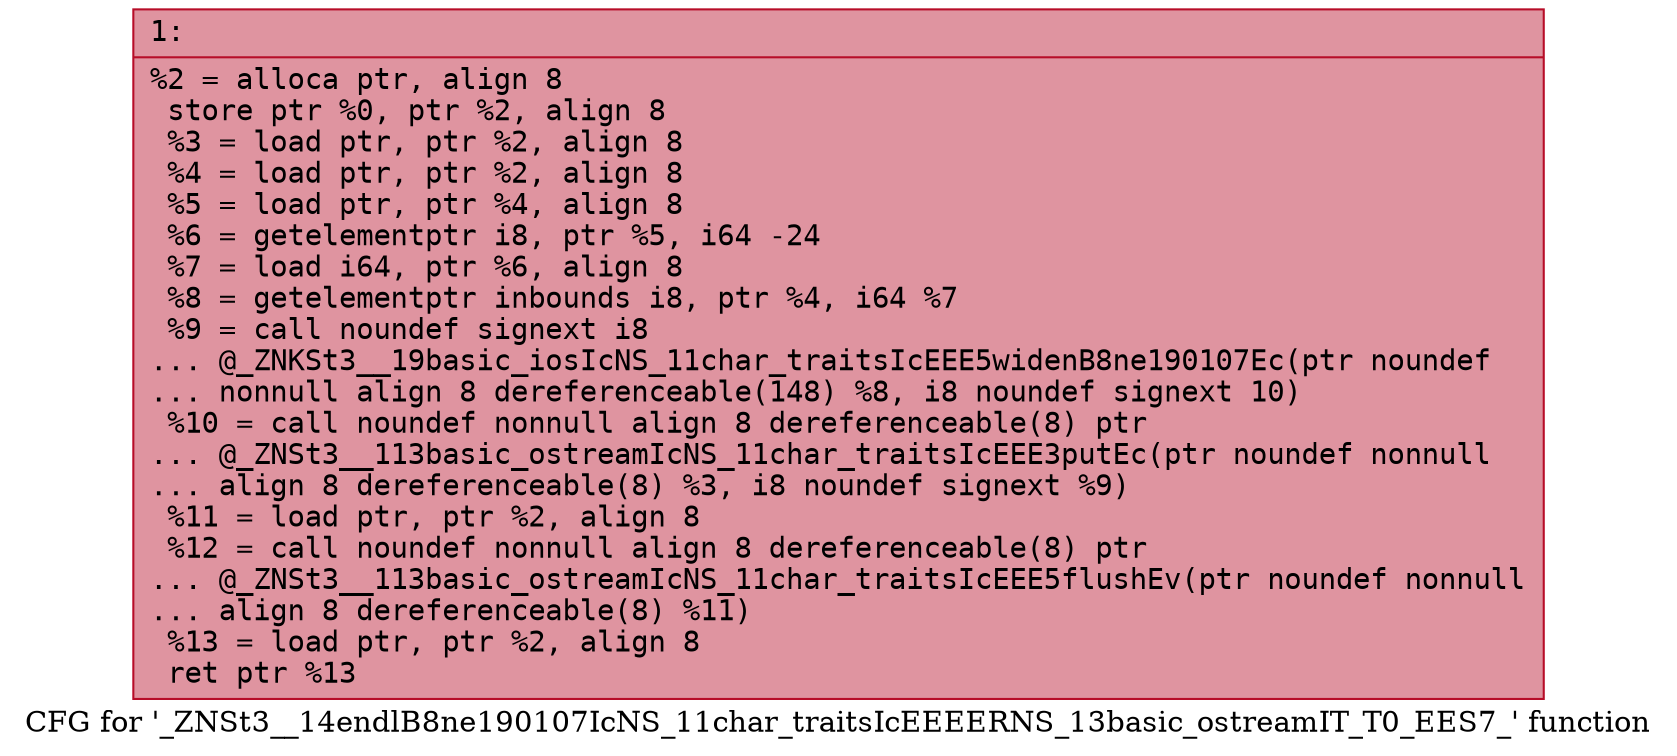 digraph "CFG for '_ZNSt3__14endlB8ne190107IcNS_11char_traitsIcEEEERNS_13basic_ostreamIT_T0_EES7_' function" {
	label="CFG for '_ZNSt3__14endlB8ne190107IcNS_11char_traitsIcEEEERNS_13basic_ostreamIT_T0_EES7_' function";

	Node0x6000005d2da0 [shape=record,color="#b70d28ff", style=filled, fillcolor="#b70d2870" fontname="Courier",label="{1:\l|  %2 = alloca ptr, align 8\l  store ptr %0, ptr %2, align 8\l  %3 = load ptr, ptr %2, align 8\l  %4 = load ptr, ptr %2, align 8\l  %5 = load ptr, ptr %4, align 8\l  %6 = getelementptr i8, ptr %5, i64 -24\l  %7 = load i64, ptr %6, align 8\l  %8 = getelementptr inbounds i8, ptr %4, i64 %7\l  %9 = call noundef signext i8\l... @_ZNKSt3__19basic_iosIcNS_11char_traitsIcEEE5widenB8ne190107Ec(ptr noundef\l... nonnull align 8 dereferenceable(148) %8, i8 noundef signext 10)\l  %10 = call noundef nonnull align 8 dereferenceable(8) ptr\l... @_ZNSt3__113basic_ostreamIcNS_11char_traitsIcEEE3putEc(ptr noundef nonnull\l... align 8 dereferenceable(8) %3, i8 noundef signext %9)\l  %11 = load ptr, ptr %2, align 8\l  %12 = call noundef nonnull align 8 dereferenceable(8) ptr\l... @_ZNSt3__113basic_ostreamIcNS_11char_traitsIcEEE5flushEv(ptr noundef nonnull\l... align 8 dereferenceable(8) %11)\l  %13 = load ptr, ptr %2, align 8\l  ret ptr %13\l}"];
}
